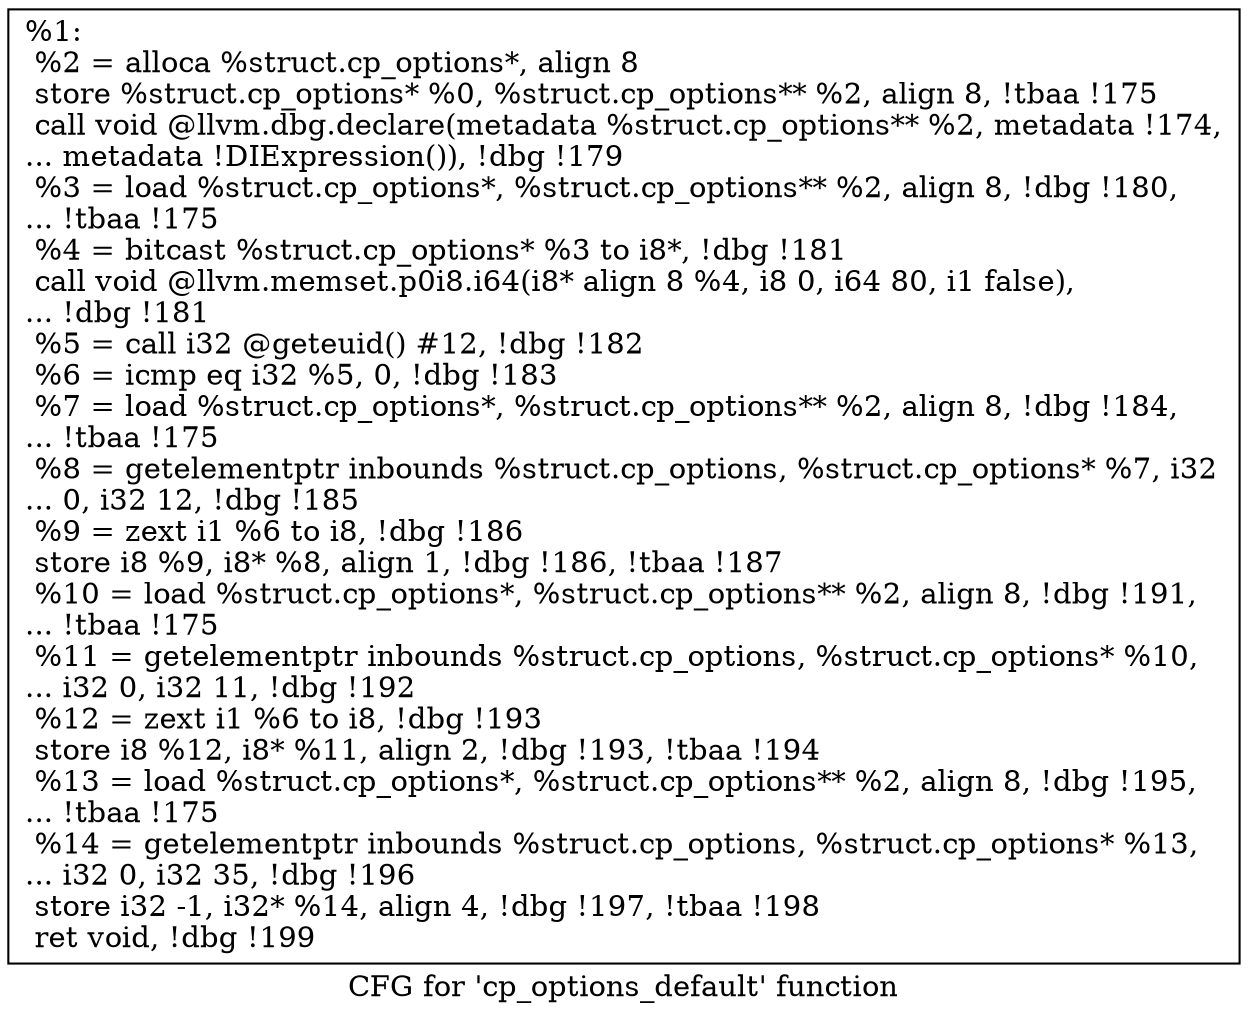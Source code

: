 digraph "CFG for 'cp_options_default' function" {
	label="CFG for 'cp_options_default' function";

	Node0x258bab0 [shape=record,label="{%1:\l  %2 = alloca %struct.cp_options*, align 8\l  store %struct.cp_options* %0, %struct.cp_options** %2, align 8, !tbaa !175\l  call void @llvm.dbg.declare(metadata %struct.cp_options** %2, metadata !174,\l... metadata !DIExpression()), !dbg !179\l  %3 = load %struct.cp_options*, %struct.cp_options** %2, align 8, !dbg !180,\l... !tbaa !175\l  %4 = bitcast %struct.cp_options* %3 to i8*, !dbg !181\l  call void @llvm.memset.p0i8.i64(i8* align 8 %4, i8 0, i64 80, i1 false),\l... !dbg !181\l  %5 = call i32 @geteuid() #12, !dbg !182\l  %6 = icmp eq i32 %5, 0, !dbg !183\l  %7 = load %struct.cp_options*, %struct.cp_options** %2, align 8, !dbg !184,\l... !tbaa !175\l  %8 = getelementptr inbounds %struct.cp_options, %struct.cp_options* %7, i32\l... 0, i32 12, !dbg !185\l  %9 = zext i1 %6 to i8, !dbg !186\l  store i8 %9, i8* %8, align 1, !dbg !186, !tbaa !187\l  %10 = load %struct.cp_options*, %struct.cp_options** %2, align 8, !dbg !191,\l... !tbaa !175\l  %11 = getelementptr inbounds %struct.cp_options, %struct.cp_options* %10,\l... i32 0, i32 11, !dbg !192\l  %12 = zext i1 %6 to i8, !dbg !193\l  store i8 %12, i8* %11, align 2, !dbg !193, !tbaa !194\l  %13 = load %struct.cp_options*, %struct.cp_options** %2, align 8, !dbg !195,\l... !tbaa !175\l  %14 = getelementptr inbounds %struct.cp_options, %struct.cp_options* %13,\l... i32 0, i32 35, !dbg !196\l  store i32 -1, i32* %14, align 4, !dbg !197, !tbaa !198\l  ret void, !dbg !199\l}"];
}
